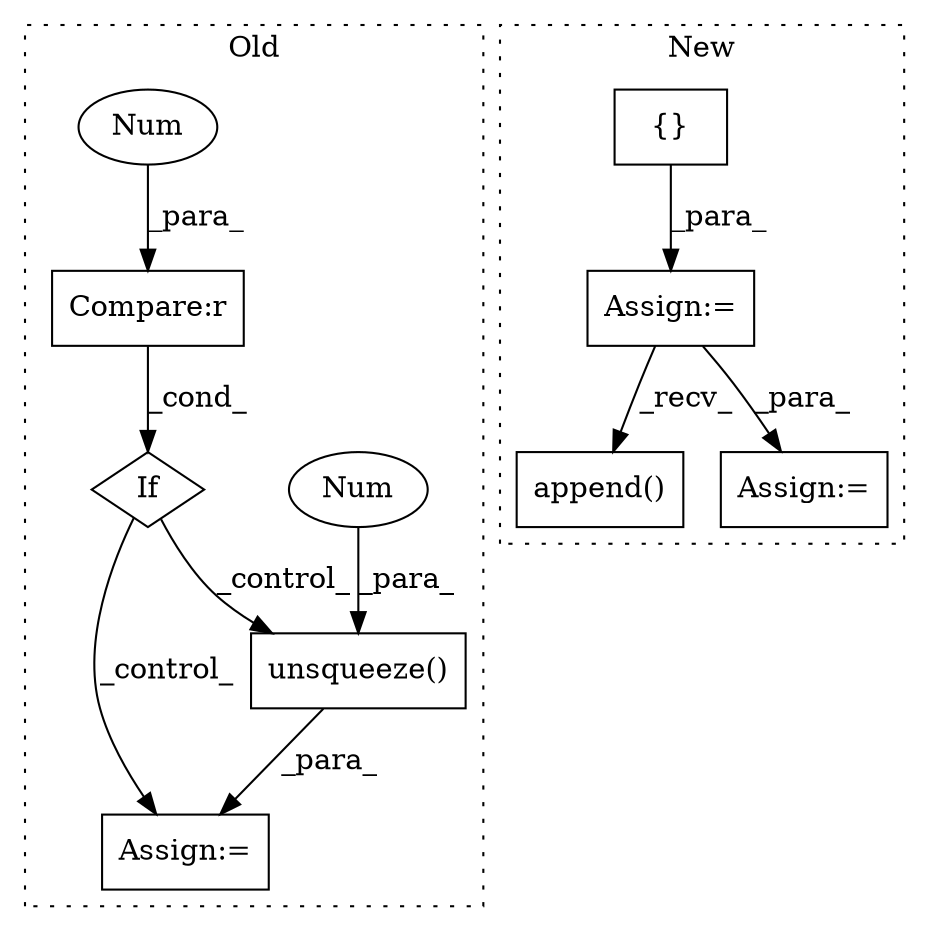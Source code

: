digraph G {
subgraph cluster0 {
1 [label="unsqueeze()" a="75" s="4408,4433" l="23,1" shape="box"];
3 [label="Num" a="76" s="4431" l="2" shape="ellipse"];
5 [label="Assign:=" a="68" s="4405" l="3" shape="box"];
7 [label="Compare:r" a="40" s="4238" l="22" shape="box"];
8 [label="Num" a="76" s="4259" l="1" shape="ellipse"];
9 [label="If" a="96" s="4235" l="3" shape="diamond"];
label = "Old";
style="dotted";
}
subgraph cluster1 {
2 [label="append()" a="75" s="13420,13456" l="21,1" shape="box"];
4 [label="{}" a="59" s="13273,13273" l="2,1" shape="box"];
6 [label="Assign:=" a="68" s="13270" l="3" shape="box"];
10 [label="Assign:=" a="68" s="13692" l="3" shape="box"];
label = "New";
style="dotted";
}
1 -> 5 [label="_para_"];
3 -> 1 [label="_para_"];
4 -> 6 [label="_para_"];
6 -> 2 [label="_recv_"];
6 -> 10 [label="_para_"];
7 -> 9 [label="_cond_"];
8 -> 7 [label="_para_"];
9 -> 5 [label="_control_"];
9 -> 1 [label="_control_"];
}